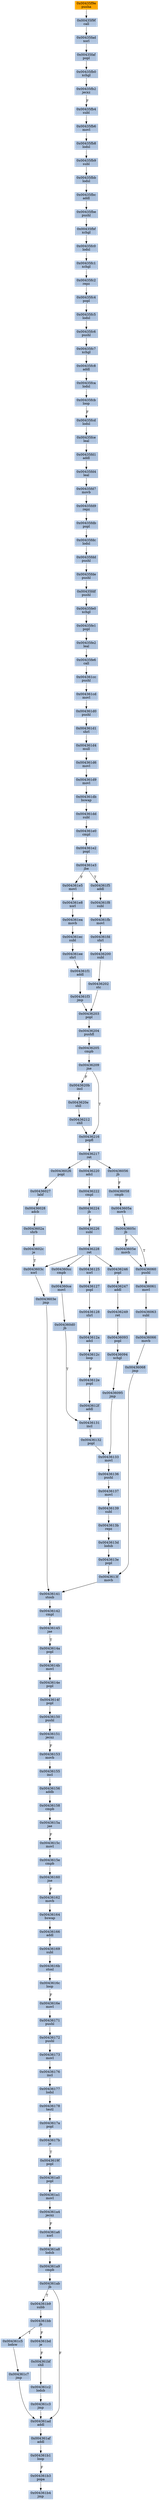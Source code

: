strict digraph G {
	graph [bgcolor=transparent,
		name=G
	];
	node [color=lightsteelblue,
		fillcolor=lightsteelblue,
		shape=rectangle,
		style=filled
	];
	"0x00435fc7"	[label="0x00435fc7
xchgl"];
	"0x00435fc8"	[label="0x00435fc8
addl"];
	"0x00435fc7" -> "0x00435fc8"	[color="#000000"];
	"0x00436150"	[label="0x00436150
pushl"];
	"0x00436151"	[label="0x00436151
jecxz"];
	"0x00436150" -> "0x00436151"	[color="#000000"];
	"0x004360ce"	[label="0x004360ce
movl"];
	"0x004360d0"	[label="0x004360d0
jb"];
	"0x004360ce" -> "0x004360d0"	[color="#000000"];
	"0x0043620b"	[label="0x0043620b
incl"];
	"0x0043620e"	[label="0x0043620e
shll"];
	"0x0043620b" -> "0x0043620e"	[color="#000000"];
	"0x00436212"	[label="0x00436212
shll"];
	"0x0043620e" -> "0x00436212"	[color="#000000"];
	"0x00436246"	[label="0x00436246
popl"];
	"0x00436247"	[label="0x00436247
addl"];
	"0x00436246" -> "0x00436247"	[color="#000000"];
	"0x004361a6"	[label="0x004361a6
xorl"];
	"0x004361a8"	[label="0x004361a8
lodsb"];
	"0x004361a6" -> "0x004361a8"	[color="#000000"];
	"0x00435f9f"	[label="0x00435f9f
call"];
	"0x00435fad"	[label="0x00435fad
xorl"];
	"0x00435f9f" -> "0x00435fad"	[color="#000000"];
	"0x00435fbf"	[label="0x00435fbf
xchgl"];
	"0x00435fc0"	[label="0x00435fc0
lodsl"];
	"0x00435fbf" -> "0x00435fc0"	[color="#000000"];
	"0x004361e5"	[label="0x004361e5
movl"];
	"0x004361e8"	[label="0x004361e8
xorl"];
	"0x004361e5" -> "0x004361e8"	[color="#000000"];
	"0x004361d9"	[label="0x004361d9
movl"];
	"0x004361db"	[label="0x004361db
bswap"];
	"0x004361d9" -> "0x004361db"	[color="#000000"];
	"0x0043603c"	[label="0x0043603c
xorl"];
	"0x0043603e"	[label="0x0043603e
jmp"];
	"0x0043603c" -> "0x0043603e"	[color="#000000"];
	"0x004361e2"	[label="0x004361e2
popl"];
	"0x004361e3"	[label="0x004361e3
jbe"];
	"0x004361e2" -> "0x004361e3"	[color="#000000"];
	"0x0043613b"	[label="0x0043613b
repz"];
	"0x0043613d"	[label="0x0043613d
lodsb"];
	"0x0043613b" -> "0x0043613d"	[color="#000000"];
	"0x00436222"	[label="0x00436222
cmpl"];
	"0x00436224"	[label="0x00436224
jb"];
	"0x00436222" -> "0x00436224"	[color="#000000"];
	"0x00436128"	[label="0x00436128
shrl"];
	"0x0043612a"	[label="0x0043612a
adcl"];
	"0x00436128" -> "0x0043612a"	[color="#000000"];
	"0x0043602c"	[label="0x0043602c
je"];
	"0x0043602c" -> "0x0043603c"	[color="#000000",
		label=T];
	"0x00436026"	[label="0x00436026
popl"];
	"0x00436027"	[label="0x00436027
lahf"];
	"0x00436026" -> "0x00436027"	[color="#000000"];
	"0x004361fd"	[label="0x004361fd
shrl"];
	"0x00436200"	[label="0x00436200
subl"];
	"0x004361fd" -> "0x00436200"	[color="#000000"];
	"0x00436228"	[label="0x00436228
ret"];
	"0x00436228" -> "0x00436246"	[color="#000000"];
	"0x00436228" -> "0x0043603c"	[color="#000000"];
	"0x004360cc"	[label="0x004360cc
cmpb"];
	"0x00436228" -> "0x004360cc"	[color="#000000"];
	"0x00436125"	[label="0x00436125
xorl"];
	"0x00436228" -> "0x00436125"	[color="#000000"];
	"0x0043614e"	[label="0x0043614e
popl"];
	"0x0043614f"	[label="0x0043614f
popl"];
	"0x0043614e" -> "0x0043614f"	[color="#000000"];
	"0x004361a9"	[label="0x004361a9
cmpb"];
	"0x004361a8" -> "0x004361a9"	[color="#000000"];
	"0x00436156"	[label="0x00436156
addb"];
	"0x00436158"	[label="0x00436158
cmpb"];
	"0x00436156" -> "0x00436158"	[color="#000000"];
	"0x004361f8"	[label="0x004361f8
subl"];
	"0x004361fb"	[label="0x004361fb
movl"];
	"0x004361f8" -> "0x004361fb"	[color="#000000"];
	"0x004361d4"	[label="0x004361d4
mull"];
	"0x004361d6"	[label="0x004361d6
movl"];
	"0x004361d4" -> "0x004361d6"	[color="#000000"];
	"0x00435faf"	[label="0x00435faf
popl"];
	"0x00435fad" -> "0x00435faf"	[color="#000000"];
	"0x0043616b"	[label="0x0043616b
stosl"];
	"0x0043616c"	[label="0x0043616c
loop"];
	"0x0043616b" -> "0x0043616c"	[color="#000000"];
	"0x00436178"	[label="0x00436178
testl"];
	"0x0043617a"	[label="0x0043617a
popl"];
	"0x00436178" -> "0x0043617a"	[color="#000000"];
	"0x004361d0"	[label="0x004361d0
pushl"];
	"0x004361d1"	[label="0x004361d1
shrl"];
	"0x004361d0" -> "0x004361d1"	[color="#000000"];
	"0x00436145"	[label="0x00436145
jae"];
	"0x0043614a"	[label="0x0043614a
popl"];
	"0x00436145" -> "0x0043614a"	[color="#000000",
		label=T];
	"0x0043605a"	[label="0x0043605a
movb"];
	"0x0043605c"	[label="0x0043605c
jb"];
	"0x0043605a" -> "0x0043605c"	[color="#000000"];
	"0x004361dd"	[label="0x004361dd
subl"];
	"0x004361e0"	[label="0x004361e0
cmpl"];
	"0x004361dd" -> "0x004361e0"	[color="#000000"];
	"0x0043615a"	[label="0x0043615a
jae"];
	"0x0043615c"	[label="0x0043615c
movl"];
	"0x0043615a" -> "0x0043615c"	[color="#000000",
		label=F];
	"0x00436060"	[label="0x00436060
pushl"];
	"0x0043605c" -> "0x00436060"	[color="#000000",
		label=T];
	"0x0043605e"	[label="0x0043605e
movb"];
	"0x0043605c" -> "0x0043605e"	[color="#000000",
		label=F];
	"0x00435fdd"	[label="0x00435fdd
pushl"];
	"0x00435fde"	[label="0x00435fde
pushl"];
	"0x00435fdd" -> "0x00435fde"	[color="#000000"];
	"0x00435fc5"	[label="0x00435fc5
lodsl"];
	"0x00435fc6"	[label="0x00435fc6
pushl"];
	"0x00435fc5" -> "0x00435fc6"	[color="#000000"];
	"0x004361b9"	[label="0x004361b9
subb"];
	"0x004361bb"	[label="0x004361bb
jb"];
	"0x004361b9" -> "0x004361bb"	[color="#000000"];
	"0x0043612c"	[label="0x0043612c
loop"];
	"0x0043612e"	[label="0x0043612e
popl"];
	"0x0043612c" -> "0x0043612e"	[color="#000000",
		label=F];
	"0x00436164"	[label="0x00436164
bswap"];
	"0x00436166"	[label="0x00436166
addl"];
	"0x00436164" -> "0x00436166"	[color="#000000"];
	"0x004361bd"	[label="0x004361bd
je"];
	"0x004361bb" -> "0x004361bd"	[color="#000000",
		label=F];
	"0x004361c5"	[label="0x004361c5
lodsw"];
	"0x004361bb" -> "0x004361c5"	[color="#000000",
		label=T];
	"0x00435fc4"	[label="0x00435fc4
popl"];
	"0x00435fc4" -> "0x00435fc5"	[color="#000000"];
	"0x004361ee"	[label="0x004361ee
shrl"];
	"0x004361f1"	[label="0x004361f1
addl"];
	"0x004361ee" -> "0x004361f1"	[color="#000000"];
	"0x00436094"	[label="0x00436094
xchgl"];
	"0x00436095"	[label="0x00436095
jmp"];
	"0x00436094" -> "0x00436095"	[color="#000000"];
	"0x004361a4"	[label="0x004361a4
jecxz"];
	"0x004361a4" -> "0x004361a6"	[color="#000000",
		label=F];
	"0x004361c3"	[label="0x004361c3
jmp"];
	"0x004361ad"	[label="0x004361ad
addl"];
	"0x004361c3" -> "0x004361ad"	[color="#000000"];
	"0x004361a1"	[label="0x004361a1
movl"];
	"0x004361a1" -> "0x004361a4"	[color="#000000"];
	"0x00435fc2"	[label="0x00435fc2
repz"];
	"0x00435fc2" -> "0x00435fc4"	[color="#000000"];
	"0x00436249"	[label="0x00436249
ret"];
	"0x00436247" -> "0x00436249"	[color="#000000"];
	"0x00436142"	[label="0x00436142
cmpl"];
	"0x00436142" -> "0x00436145"	[color="#000000"];
	"0x00435f9e"	[color=lightgrey,
		fillcolor=orange,
		label="0x00435f9e
pusha"];
	"0x00435f9e" -> "0x00435f9f"	[color="#000000"];
	"0x0043612f"	[label="0x0043612f
addl"];
	"0x0043612e" -> "0x0043612f"	[color="#000000"];
	"0x00436176"	[label="0x00436176
incl"];
	"0x00436177"	[label="0x00436177
lodsl"];
	"0x00436176" -> "0x00436177"	[color="#000000"];
	"0x00435fc6" -> "0x00435fc7"	[color="#000000"];
	"0x00435fb9"	[label="0x00435fb9
subl"];
	"0x00435fbb"	[label="0x00435fbb
lodsl"];
	"0x00435fb9" -> "0x00435fbb"	[color="#000000"];
	"0x004361ec"	[label="0x004361ec
subl"];
	"0x004361ec" -> "0x004361ee"	[color="#000000"];
	"0x004361ea"	[label="0x004361ea
movb"];
	"0x004361ea" -> "0x004361ec"	[color="#000000"];
	"0x00435fe6"	[label="0x00435fe6
call"];
	"0x004361cc"	[label="0x004361cc
pushl"];
	"0x00435fe6" -> "0x004361cc"	[color="#000000"];
	"0x00435fe0"	[label="0x00435fe0
xchgl"];
	"0x00435fe1"	[label="0x00435fe1
popl"];
	"0x00435fe0" -> "0x00435fe1"	[color="#000000"];
	"0x00436139"	[label="0x00436139
subl"];
	"0x00436139" -> "0x0043613b"	[color="#000000"];
	"0x00435fcb"	[label="0x00435fcb
loop"];
	"0x00435fcd"	[label="0x00435fcd
lodsl"];
	"0x00435fcb" -> "0x00435fcd"	[color="#000000",
		label=F];
	"0x00435fb6"	[label="0x00435fb6
movl"];
	"0x00435fb8"	[label="0x00435fb8
lodsl"];
	"0x00435fb6" -> "0x00435fb8"	[color="#000000"];
	"0x004361cd"	[label="0x004361cd
movl"];
	"0x004361cd" -> "0x004361d0"	[color="#000000"];
	"0x00436068"	[label="0x00436068
jmp"];
	"0x0043613f"	[label="0x0043613f
movb"];
	"0x00436068" -> "0x0043613f"	[color="#000000"];
	"0x0043619f"	[label="0x0043619f
popl"];
	"0x004361a0"	[label="0x004361a0
popl"];
	"0x0043619f" -> "0x004361a0"	[color="#000000"];
	"0x004361af"	[label="0x004361af
addl"];
	"0x004361ad" -> "0x004361af"	[color="#000000"];
	"0x004361ab"	[label="0x004361ab
jb"];
	"0x004361a9" -> "0x004361ab"	[color="#000000"];
	"0x00436133"	[label="0x00436133
movl"];
	"0x00436136"	[label="0x00436136
pushl"];
	"0x00436133" -> "0x00436136"	[color="#000000"];
	"0x00436061"	[label="0x00436061
movl"];
	"0x00436060" -> "0x00436061"	[color="#000000"];
	"0x00435fe2"	[label="0x00435fe2
leal"];
	"0x00435fe1" -> "0x00435fe2"	[color="#000000"];
	"0x00435fbe"	[label="0x00435fbe
pushl"];
	"0x00435fbe" -> "0x00435fbf"	[color="#000000"];
	"0x00435fdf"	[label="0x00435fdf
pushl"];
	"0x00435fdf" -> "0x00435fe0"	[color="#000000"];
	"0x00436141"	[label="0x00436141
stosb"];
	"0x0043603e" -> "0x00436141"	[color="#000000"];
	"0x00436093"	[label="0x00436093
popl"];
	"0x00436249" -> "0x00436093"	[color="#000000"];
	"0x00436226"	[label="0x00436226
subl"];
	"0x00436226" -> "0x00436228"	[color="#000000"];
	"0x00435fde" -> "0x00435fdf"	[color="#000000"];
	"0x00436172"	[label="0x00436172
pushl"];
	"0x00436173"	[label="0x00436173
movl"];
	"0x00436172" -> "0x00436173"	[color="#000000"];
	"0x004361c2"	[label="0x004361c2
lodsb"];
	"0x004361c2" -> "0x004361c3"	[color="#000000"];
	"0x00436217"	[label="0x00436217
ret"];
	"0x00436217" -> "0x00436026"	[color="#000000"];
	"0x00436056"	[label="0x00436056
jb"];
	"0x00436217" -> "0x00436056"	[color="#000000"];
	"0x00436220"	[label="0x00436220
adcl"];
	"0x00436217" -> "0x00436220"	[color="#000000"];
	"0x0043614b"	[label="0x0043614b
movl"];
	"0x0043614b" -> "0x0043614e"	[color="#000000"];
	"0x00435fd9"	[label="0x00435fd9
repz"];
	"0x00435fdb"	[label="0x00435fdb
popl"];
	"0x00435fd9" -> "0x00435fdb"	[color="#000000"];
	"0x004361d1" -> "0x004361d4"	[color="#000000"];
	"0x00436127"	[label="0x00436127
popl"];
	"0x00436127" -> "0x00436128"	[color="#000000"];
	"0x00435fd7"	[label="0x00435fd7
movb"];
	"0x00435fd7" -> "0x00435fd9"	[color="#000000"];
	"0x00436158" -> "0x0043615a"	[color="#000000"];
	"0x00436224" -> "0x00436226"	[color="#000000",
		label=F];
	"0x00436058"	[label="0x00436058
cmpb"];
	"0x00436056" -> "0x00436058"	[color="#000000",
		label=F];
	"0x00436066"	[label="0x00436066
movb"];
	"0x00436066" -> "0x00436068"	[color="#000000"];
	"0x00436131"	[label="0x00436131
incl"];
	"0x0043612f" -> "0x00436131"	[color="#000000"];
	"0x004361e0" -> "0x004361e2"	[color="#000000"];
	"0x00435fca"	[label="0x00435fca
lodsl"];
	"0x00435fc8" -> "0x00435fca"	[color="#000000"];
	"0x00436155"	[label="0x00436155
incl"];
	"0x00436155" -> "0x00436156"	[color="#000000"];
	"0x004361bf"	[label="0x004361bf
shll"];
	"0x004361bd" -> "0x004361bf"	[color="#000000",
		label=F];
	"0x0043614f" -> "0x00436150"	[color="#000000"];
	"0x00435fc1"	[label="0x00435fc1
xchgl"];
	"0x00435fc1" -> "0x00435fc2"	[color="#000000"];
	"0x00436095" -> "0x00436133"	[color="#000000"];
	"0x00436058" -> "0x0043605a"	[color="#000000"];
	"0x00436177" -> "0x00436178"	[color="#000000"];
	"0x0043602a"	[label="0x0043602a
shrb"];
	"0x0043602a" -> "0x0043602c"	[color="#000000"];
	"0x00435fdc"	[label="0x00435fdc
lodsl"];
	"0x00435fdc" -> "0x00435fdd"	[color="#000000"];
	"0x00436063"	[label="0x00436063
subl"];
	"0x00436061" -> "0x00436063"	[color="#000000"];
	"0x0043615e"	[label="0x0043615e
cmpb"];
	"0x00436160"	[label="0x00436160
jne"];
	"0x0043615e" -> "0x00436160"	[color="#000000"];
	"0x004361b1"	[label="0x004361b1
loop"];
	"0x004361af" -> "0x004361b1"	[color="#000000"];
	"0x004361f3"	[label="0x004361f3
jmp"];
	"0x004361f1" -> "0x004361f3"	[color="#000000"];
	"0x00435fd1"	[label="0x00435fd1
addl"];
	"0x00435fd4"	[label="0x00435fd4
leal"];
	"0x00435fd1" -> "0x00435fd4"	[color="#000000"];
	"0x00436028"	[label="0x00436028
adcb"];
	"0x00436028" -> "0x0043602a"	[color="#000000"];
	"0x004361ab" -> "0x004361b9"	[color="#000000",
		label=T];
	"0x004361ab" -> "0x004361ad"	[color="#000000",
		label=F];
	"0x00436220" -> "0x00436222"	[color="#000000"];
	"0x0043614a" -> "0x0043614b"	[color="#000000"];
	"0x00436137"	[label="0x00436137
movl"];
	"0x00436136" -> "0x00436137"	[color="#000000"];
	"0x00436141" -> "0x00436142"	[color="#000000"];
	"0x00436173" -> "0x00436176"	[color="#000000"];
	"0x0043617b"	[label="0x0043617b
je"];
	"0x0043617a" -> "0x0043617b"	[color="#000000"];
	"0x00436216"	[label="0x00436216
popfl"];
	"0x00436216" -> "0x00436217"	[color="#000000"];
	"0x00436203"	[label="0x00436203
popl"];
	"0x004361f3" -> "0x00436203"	[color="#000000"];
	"0x00435fc0" -> "0x00435fc1"	[color="#000000"];
	"0x004361e8" -> "0x004361ea"	[color="#000000"];
	"0x00435fb4"	[label="0x00435fb4
subl"];
	"0x00435fb4" -> "0x00435fb6"	[color="#000000"];
	"0x004361c7"	[label="0x004361c7
jmp"];
	"0x004361c7" -> "0x004361ad"	[color="#000000"];
	"0x004361d6" -> "0x004361d9"	[color="#000000"];
	"0x0043613e"	[label="0x0043613e
popl"];
	"0x0043613e" -> "0x0043613f"	[color="#000000"];
	"0x004360d0" -> "0x00436131"	[color="#000000",
		label=T];
	"0x00436204"	[label="0x00436204
pushfl"];
	"0x00436205"	[label="0x00436205
cmpb"];
	"0x00436204" -> "0x00436205"	[color="#000000"];
	"0x004361fb" -> "0x004361fd"	[color="#000000"];
	"0x00435fb8" -> "0x00435fb9"	[color="#000000"];
	"0x0043613f" -> "0x00436141"	[color="#000000"];
	"0x004361a0" -> "0x004361a1"	[color="#000000"];
	"0x004361c5" -> "0x004361c7"	[color="#000000"];
	"0x0043616e"	[label="0x0043616e
movl"];
	"0x0043616c" -> "0x0043616e"	[color="#000000",
		label=F];
	"0x004361cc" -> "0x004361cd"	[color="#000000"];
	"0x00435fb2"	[label="0x00435fb2
jecxz"];
	"0x00435fb2" -> "0x00435fb4"	[color="#000000",
		label=F];
	"0x00435fb0"	[label="0x00435fb0
xchgl"];
	"0x00435fb0" -> "0x00435fb2"	[color="#000000"];
	"0x0043613d" -> "0x0043613e"	[color="#000000"];
	"0x00436162"	[label="0x00436162
movb"];
	"0x00436162" -> "0x00436164"	[color="#000000"];
	"0x004361db" -> "0x004361dd"	[color="#000000"];
	"0x00436169"	[label="0x00436169
subl"];
	"0x00436166" -> "0x00436169"	[color="#000000"];
	"0x00435fca" -> "0x00435fcb"	[color="#000000"];
	"0x00436202"	[label="0x00436202
stc"];
	"0x00436202" -> "0x00436203"	[color="#000000"];
	"0x004361b3"	[label="0x004361b3
popa"];
	"0x004361b4"	[label="0x004361b4
jmp"];
	"0x004361b3" -> "0x004361b4"	[color="#000000"];
	"0x00436137" -> "0x00436139"	[color="#000000"];
	"0x00436132"	[label="0x00436132
popl"];
	"0x00436132" -> "0x00436133"	[color="#000000"];
	"0x00436200" -> "0x00436202"	[color="#000000"];
	"0x00435fdb" -> "0x00435fdc"	[color="#000000"];
	"0x00436169" -> "0x0043616b"	[color="#000000"];
	"0x0043615c" -> "0x0043615e"	[color="#000000"];
	"0x00436171"	[label="0x00436171
pushl"];
	"0x00436171" -> "0x00436172"	[color="#000000"];
	"0x00436063" -> "0x00436066"	[color="#000000"];
	"0x00436209"	[label="0x00436209
jne"];
	"0x00436209" -> "0x0043620b"	[color="#000000",
		label=F];
	"0x00436209" -> "0x00436216"	[color="#000000",
		label=T];
	"0x00436153"	[label="0x00436153
movb"];
	"0x00436151" -> "0x00436153"	[color="#000000",
		label=F];
	"0x00435fce"	[label="0x00435fce
leal"];
	"0x00435fce" -> "0x00435fd1"	[color="#000000"];
	"0x0043612a" -> "0x0043612c"	[color="#000000"];
	"0x00435fe2" -> "0x00435fe6"	[color="#000000"];
	"0x0043605e" -> "0x00436060"	[color="#000000"];
	"0x00436212" -> "0x00436216"	[color="#000000"];
	"0x00436027" -> "0x00436028"	[color="#000000"];
	"0x00436203" -> "0x00436204"	[color="#000000"];
	"0x00435faf" -> "0x00435fb0"	[color="#000000"];
	"0x00436205" -> "0x00436209"	[color="#000000"];
	"0x004360cc" -> "0x004360ce"	[color="#000000"];
	"0x00436125" -> "0x00436127"	[color="#000000"];
	"0x00436131" -> "0x00436132"	[color="#000000"];
	"0x00436093" -> "0x00436094"	[color="#000000"];
	"0x00435fcd" -> "0x00435fce"	[color="#000000"];
	"0x0043616e" -> "0x00436171"	[color="#000000"];
	"0x00436160" -> "0x00436162"	[color="#000000",
		label=F];
	"0x00436153" -> "0x00436155"	[color="#000000"];
	"0x00435fd4" -> "0x00435fd7"	[color="#000000"];
	"0x004361bf" -> "0x004361c2"	[color="#000000"];
	"0x004361f5"	[label="0x004361f5
addl"];
	"0x004361f5" -> "0x004361f8"	[color="#000000"];
	"0x004361e3" -> "0x004361e5"	[color="#000000",
		label=F];
	"0x004361e3" -> "0x004361f5"	[color="#000000",
		label=T];
	"0x004361b1" -> "0x004361b3"	[color="#000000",
		label=F];
	"0x0043617b" -> "0x0043619f"	[color="#000000",
		label=T];
	"0x00435fbc"	[label="0x00435fbc
addl"];
	"0x00435fbc" -> "0x00435fbe"	[color="#000000"];
	"0x00435fbb" -> "0x00435fbc"	[color="#000000"];
}
